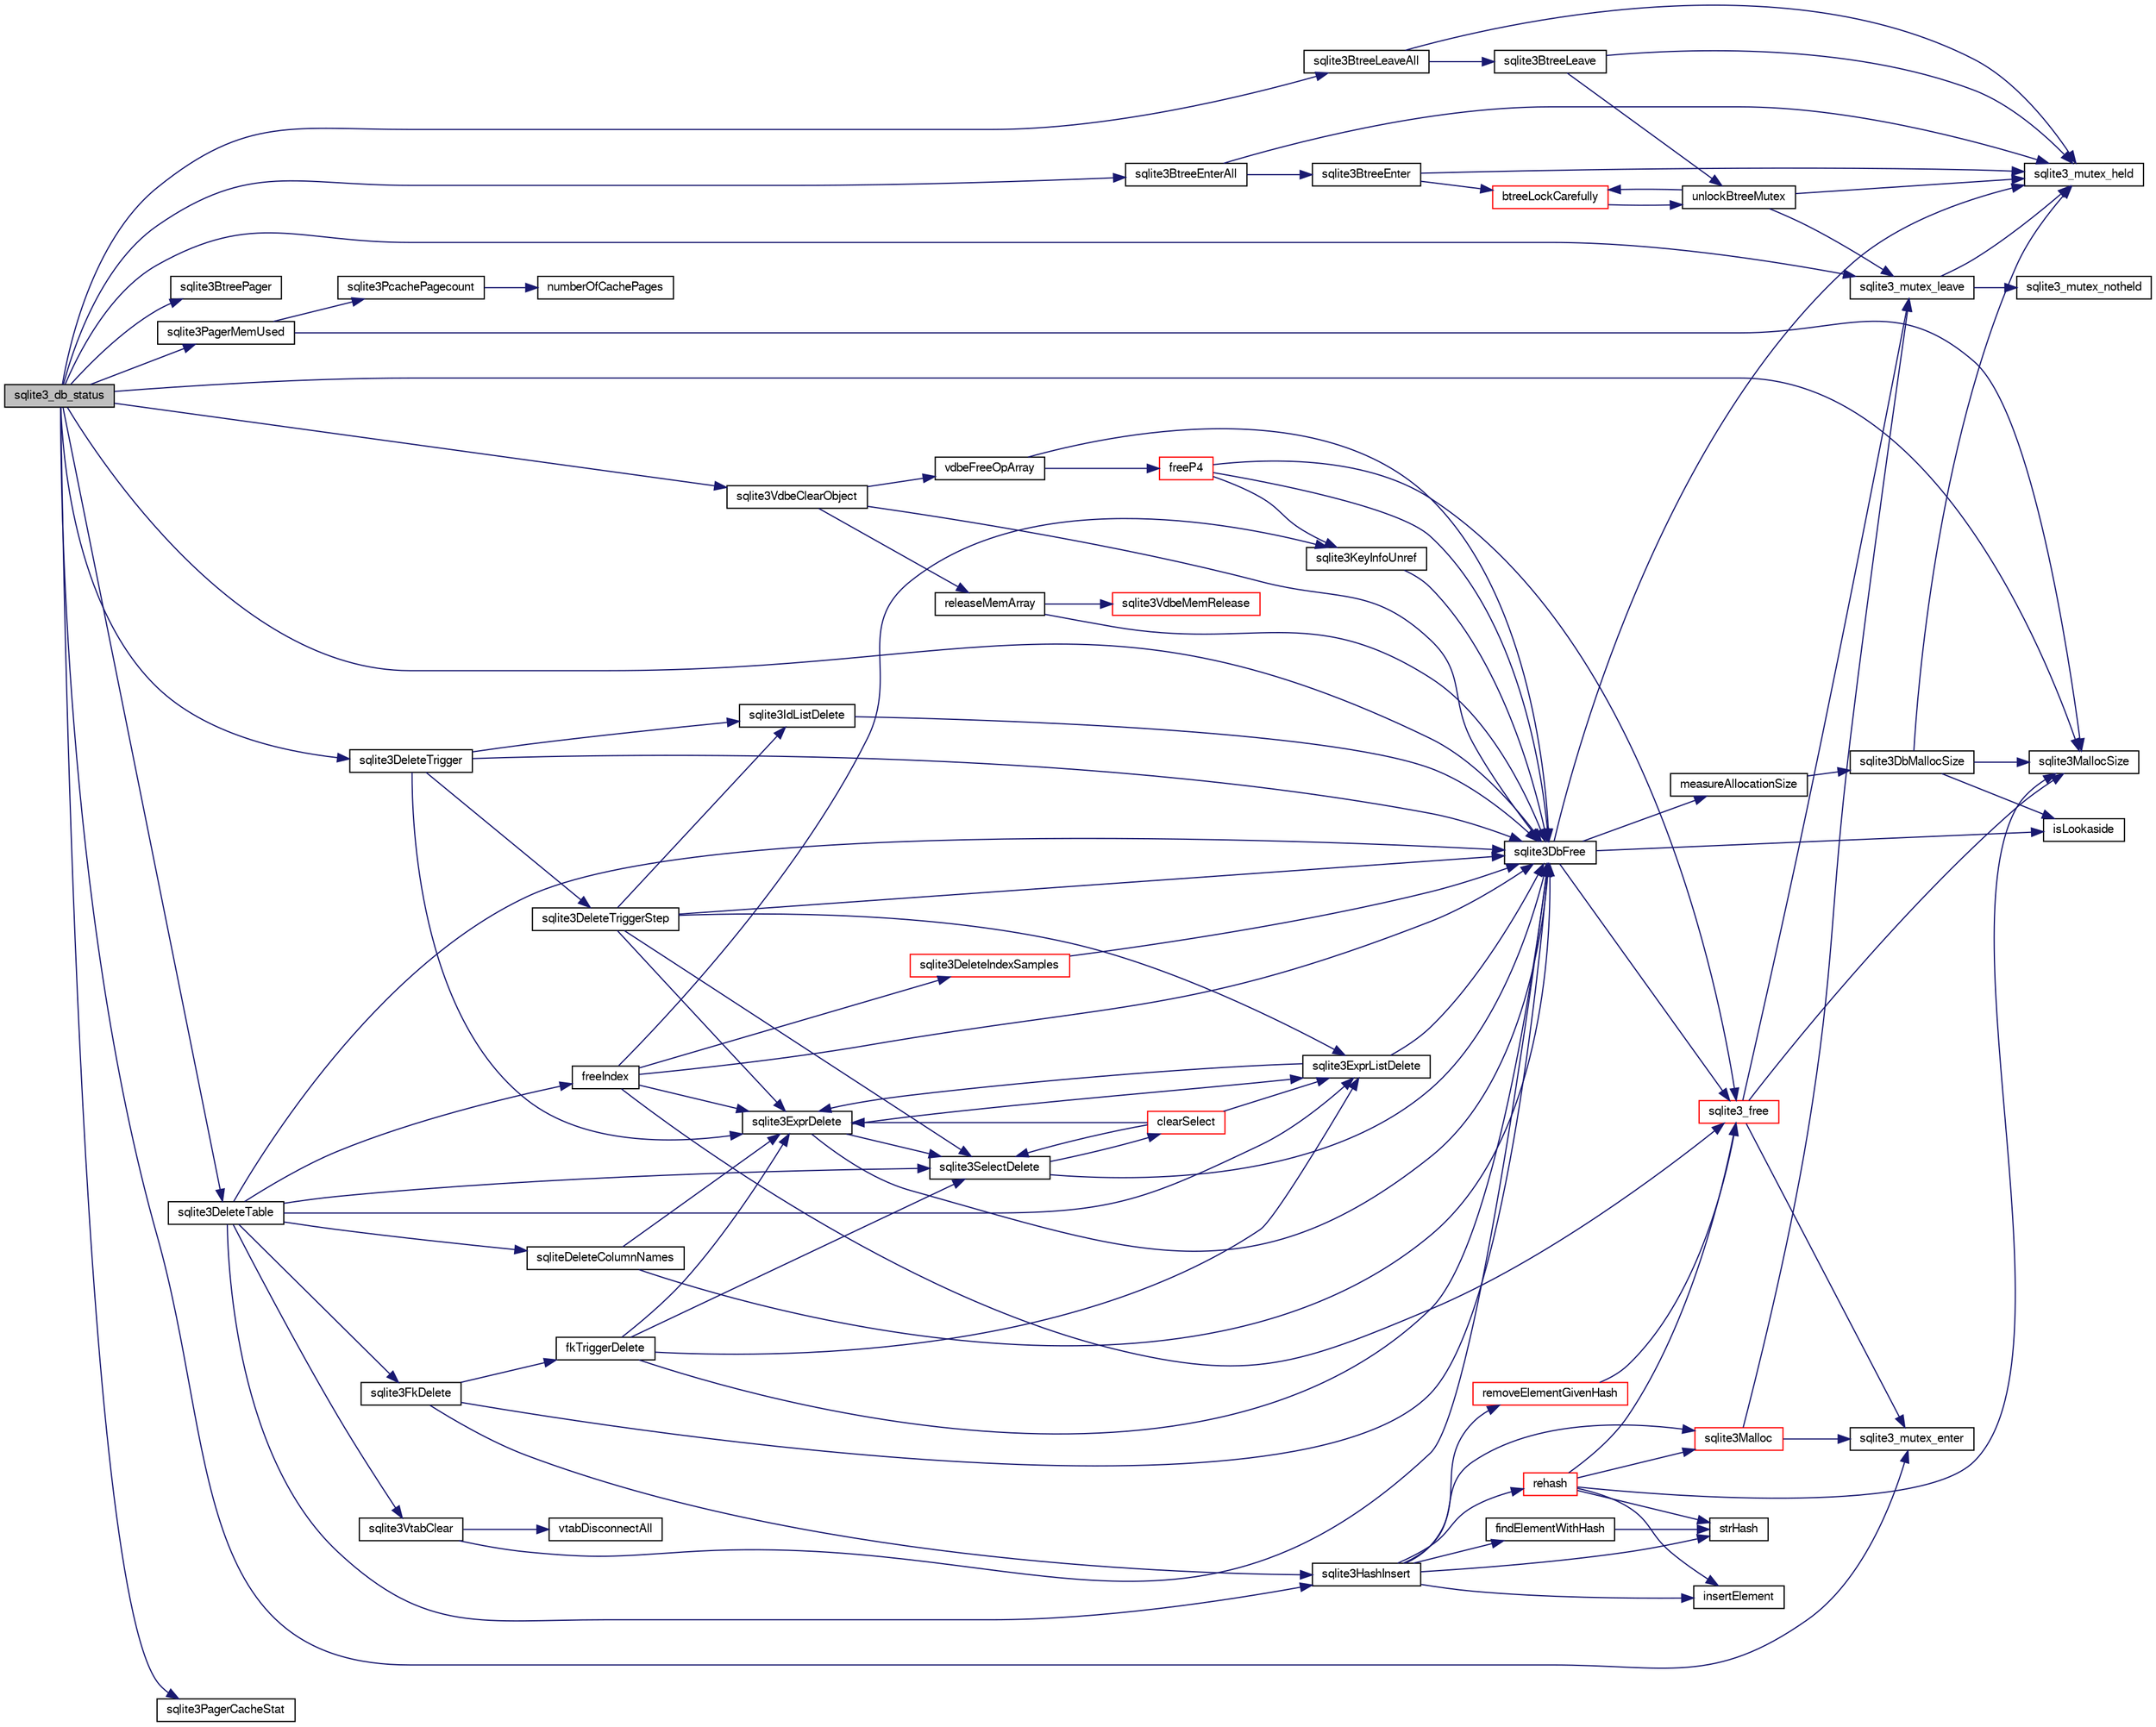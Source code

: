 digraph "sqlite3_db_status"
{
  edge [fontname="FreeSans",fontsize="10",labelfontname="FreeSans",labelfontsize="10"];
  node [fontname="FreeSans",fontsize="10",shape=record];
  rankdir="LR";
  Node28300 [label="sqlite3_db_status",height=0.2,width=0.4,color="black", fillcolor="grey75", style="filled", fontcolor="black"];
  Node28300 -> Node28301 [color="midnightblue",fontsize="10",style="solid",fontname="FreeSans"];
  Node28301 [label="sqlite3_mutex_enter",height=0.2,width=0.4,color="black", fillcolor="white", style="filled",URL="$sqlite3_8c.html#a1c12cde690bd89f104de5cbad12a6bf5"];
  Node28300 -> Node28302 [color="midnightblue",fontsize="10",style="solid",fontname="FreeSans"];
  Node28302 [label="sqlite3BtreeEnterAll",height=0.2,width=0.4,color="black", fillcolor="white", style="filled",URL="$sqlite3_8c.html#a7e8c5e623a61d322d3622c3e6202d735"];
  Node28302 -> Node28303 [color="midnightblue",fontsize="10",style="solid",fontname="FreeSans"];
  Node28303 [label="sqlite3_mutex_held",height=0.2,width=0.4,color="black", fillcolor="white", style="filled",URL="$sqlite3_8c.html#acf77da68932b6bc163c5e68547ecc3e7"];
  Node28302 -> Node28304 [color="midnightblue",fontsize="10",style="solid",fontname="FreeSans"];
  Node28304 [label="sqlite3BtreeEnter",height=0.2,width=0.4,color="black", fillcolor="white", style="filled",URL="$sqlite3_8c.html#afa05d700ca373993fe6b0525b867feff"];
  Node28304 -> Node28303 [color="midnightblue",fontsize="10",style="solid",fontname="FreeSans"];
  Node28304 -> Node28305 [color="midnightblue",fontsize="10",style="solid",fontname="FreeSans"];
  Node28305 [label="btreeLockCarefully",height=0.2,width=0.4,color="red", fillcolor="white", style="filled",URL="$sqlite3_8c.html#a796746b1c1e4d6926960636bd74c79d7"];
  Node28305 -> Node28307 [color="midnightblue",fontsize="10",style="solid",fontname="FreeSans"];
  Node28307 [label="unlockBtreeMutex",height=0.2,width=0.4,color="black", fillcolor="white", style="filled",URL="$sqlite3_8c.html#a29bc7d1c753dfa2af9fb296b7dc19a4a"];
  Node28307 -> Node28303 [color="midnightblue",fontsize="10",style="solid",fontname="FreeSans"];
  Node28307 -> Node28308 [color="midnightblue",fontsize="10",style="solid",fontname="FreeSans"];
  Node28308 [label="sqlite3_mutex_leave",height=0.2,width=0.4,color="black", fillcolor="white", style="filled",URL="$sqlite3_8c.html#a5838d235601dbd3c1fa993555c6bcc93"];
  Node28308 -> Node28303 [color="midnightblue",fontsize="10",style="solid",fontname="FreeSans"];
  Node28308 -> Node28309 [color="midnightblue",fontsize="10",style="solid",fontname="FreeSans"];
  Node28309 [label="sqlite3_mutex_notheld",height=0.2,width=0.4,color="black", fillcolor="white", style="filled",URL="$sqlite3_8c.html#a83967c837c1c000d3b5adcfaa688f5dc"];
  Node28307 -> Node28305 [color="midnightblue",fontsize="10",style="solid",fontname="FreeSans"];
  Node28300 -> Node28311 [color="midnightblue",fontsize="10",style="solid",fontname="FreeSans"];
  Node28311 [label="sqlite3BtreePager",height=0.2,width=0.4,color="black", fillcolor="white", style="filled",URL="$sqlite3_8c.html#aa0b1925984c0d8606d760b8fa27a4d7c"];
  Node28300 -> Node28312 [color="midnightblue",fontsize="10",style="solid",fontname="FreeSans"];
  Node28312 [label="sqlite3PagerMemUsed",height=0.2,width=0.4,color="black", fillcolor="white", style="filled",URL="$sqlite3_8c.html#a71290706ab2472c874eac348b0771f8e"];
  Node28312 -> Node28313 [color="midnightblue",fontsize="10",style="solid",fontname="FreeSans"];
  Node28313 [label="sqlite3PcachePagecount",height=0.2,width=0.4,color="black", fillcolor="white", style="filled",URL="$sqlite3_8c.html#a5d5e74b7acdd0ab46b5caaea93b9b8d4"];
  Node28313 -> Node28314 [color="midnightblue",fontsize="10",style="solid",fontname="FreeSans"];
  Node28314 [label="numberOfCachePages",height=0.2,width=0.4,color="black", fillcolor="white", style="filled",URL="$sqlite3_8c.html#a0b88ce0be99c4ea2b2098317162fb590"];
  Node28312 -> Node28315 [color="midnightblue",fontsize="10",style="solid",fontname="FreeSans"];
  Node28315 [label="sqlite3MallocSize",height=0.2,width=0.4,color="black", fillcolor="white", style="filled",URL="$sqlite3_8c.html#acf5d2a5f35270bafb050bd2def576955"];
  Node28300 -> Node28316 [color="midnightblue",fontsize="10",style="solid",fontname="FreeSans"];
  Node28316 [label="sqlite3BtreeLeaveAll",height=0.2,width=0.4,color="black", fillcolor="white", style="filled",URL="$sqlite3_8c.html#a282e5f429eee8e0aebc7d18068ebccd2"];
  Node28316 -> Node28303 [color="midnightblue",fontsize="10",style="solid",fontname="FreeSans"];
  Node28316 -> Node28317 [color="midnightblue",fontsize="10",style="solid",fontname="FreeSans"];
  Node28317 [label="sqlite3BtreeLeave",height=0.2,width=0.4,color="black", fillcolor="white", style="filled",URL="$sqlite3_8c.html#a460e4f89d1aeef4b4d334cfe8165da89"];
  Node28317 -> Node28307 [color="midnightblue",fontsize="10",style="solid",fontname="FreeSans"];
  Node28317 -> Node28303 [color="midnightblue",fontsize="10",style="solid",fontname="FreeSans"];
  Node28300 -> Node28315 [color="midnightblue",fontsize="10",style="solid",fontname="FreeSans"];
  Node28300 -> Node28318 [color="midnightblue",fontsize="10",style="solid",fontname="FreeSans"];
  Node28318 [label="sqlite3DeleteTrigger",height=0.2,width=0.4,color="black", fillcolor="white", style="filled",URL="$sqlite3_8c.html#a4be7bebe98d17357fb3fa8cdb3b795f3"];
  Node28318 -> Node28319 [color="midnightblue",fontsize="10",style="solid",fontname="FreeSans"];
  Node28319 [label="sqlite3DeleteTriggerStep",height=0.2,width=0.4,color="black", fillcolor="white", style="filled",URL="$sqlite3_8c.html#a53f07c621cb9933a2287e26026abce8a"];
  Node28319 -> Node28320 [color="midnightblue",fontsize="10",style="solid",fontname="FreeSans"];
  Node28320 [label="sqlite3ExprDelete",height=0.2,width=0.4,color="black", fillcolor="white", style="filled",URL="$sqlite3_8c.html#ae4e21ab5918e0428fbaa9e615dceb309"];
  Node28320 -> Node28321 [color="midnightblue",fontsize="10",style="solid",fontname="FreeSans"];
  Node28321 [label="sqlite3DbFree",height=0.2,width=0.4,color="black", fillcolor="white", style="filled",URL="$sqlite3_8c.html#ac70ab821a6607b4a1b909582dc37a069"];
  Node28321 -> Node28303 [color="midnightblue",fontsize="10",style="solid",fontname="FreeSans"];
  Node28321 -> Node28322 [color="midnightblue",fontsize="10",style="solid",fontname="FreeSans"];
  Node28322 [label="measureAllocationSize",height=0.2,width=0.4,color="black", fillcolor="white", style="filled",URL="$sqlite3_8c.html#a45731e644a22fdb756e2b6337224217a"];
  Node28322 -> Node28323 [color="midnightblue",fontsize="10",style="solid",fontname="FreeSans"];
  Node28323 [label="sqlite3DbMallocSize",height=0.2,width=0.4,color="black", fillcolor="white", style="filled",URL="$sqlite3_8c.html#aa397e5a8a03495203a0767abf0a71f86"];
  Node28323 -> Node28315 [color="midnightblue",fontsize="10",style="solid",fontname="FreeSans"];
  Node28323 -> Node28303 [color="midnightblue",fontsize="10",style="solid",fontname="FreeSans"];
  Node28323 -> Node28324 [color="midnightblue",fontsize="10",style="solid",fontname="FreeSans"];
  Node28324 [label="isLookaside",height=0.2,width=0.4,color="black", fillcolor="white", style="filled",URL="$sqlite3_8c.html#a770fa05ff9717b75e16f4d968a77b897"];
  Node28321 -> Node28324 [color="midnightblue",fontsize="10",style="solid",fontname="FreeSans"];
  Node28321 -> Node28325 [color="midnightblue",fontsize="10",style="solid",fontname="FreeSans"];
  Node28325 [label="sqlite3_free",height=0.2,width=0.4,color="red", fillcolor="white", style="filled",URL="$sqlite3_8c.html#a6552349e36a8a691af5487999ab09519"];
  Node28325 -> Node28301 [color="midnightblue",fontsize="10",style="solid",fontname="FreeSans"];
  Node28325 -> Node28315 [color="midnightblue",fontsize="10",style="solid",fontname="FreeSans"];
  Node28325 -> Node28308 [color="midnightblue",fontsize="10",style="solid",fontname="FreeSans"];
  Node28320 -> Node28327 [color="midnightblue",fontsize="10",style="solid",fontname="FreeSans"];
  Node28327 [label="sqlite3SelectDelete",height=0.2,width=0.4,color="black", fillcolor="white", style="filled",URL="$sqlite3_8c.html#a0f56959f0acac85496744f0d068854a0"];
  Node28327 -> Node28328 [color="midnightblue",fontsize="10",style="solid",fontname="FreeSans"];
  Node28328 [label="clearSelect",height=0.2,width=0.4,color="red", fillcolor="white", style="filled",URL="$sqlite3_8c.html#ac083bac4f2f02c26aa02fc24ca8c2dd9"];
  Node28328 -> Node28329 [color="midnightblue",fontsize="10",style="solid",fontname="FreeSans"];
  Node28329 [label="sqlite3ExprListDelete",height=0.2,width=0.4,color="black", fillcolor="white", style="filled",URL="$sqlite3_8c.html#ae9cd46eac81e86a04ed8c09b99fc3c10"];
  Node28329 -> Node28320 [color="midnightblue",fontsize="10",style="solid",fontname="FreeSans"];
  Node28329 -> Node28321 [color="midnightblue",fontsize="10",style="solid",fontname="FreeSans"];
  Node28328 -> Node28320 [color="midnightblue",fontsize="10",style="solid",fontname="FreeSans"];
  Node28328 -> Node28327 [color="midnightblue",fontsize="10",style="solid",fontname="FreeSans"];
  Node28327 -> Node28321 [color="midnightblue",fontsize="10",style="solid",fontname="FreeSans"];
  Node28320 -> Node28329 [color="midnightblue",fontsize="10",style="solid",fontname="FreeSans"];
  Node28319 -> Node28329 [color="midnightblue",fontsize="10",style="solid",fontname="FreeSans"];
  Node28319 -> Node28327 [color="midnightblue",fontsize="10",style="solid",fontname="FreeSans"];
  Node28319 -> Node28638 [color="midnightblue",fontsize="10",style="solid",fontname="FreeSans"];
  Node28638 [label="sqlite3IdListDelete",height=0.2,width=0.4,color="black", fillcolor="white", style="filled",URL="$sqlite3_8c.html#a38bea53ea789e86289ca600ff6010f73"];
  Node28638 -> Node28321 [color="midnightblue",fontsize="10",style="solid",fontname="FreeSans"];
  Node28319 -> Node28321 [color="midnightblue",fontsize="10",style="solid",fontname="FreeSans"];
  Node28318 -> Node28321 [color="midnightblue",fontsize="10",style="solid",fontname="FreeSans"];
  Node28318 -> Node28320 [color="midnightblue",fontsize="10",style="solid",fontname="FreeSans"];
  Node28318 -> Node28638 [color="midnightblue",fontsize="10",style="solid",fontname="FreeSans"];
  Node28300 -> Node28331 [color="midnightblue",fontsize="10",style="solid",fontname="FreeSans"];
  Node28331 [label="sqlite3DeleteTable",height=0.2,width=0.4,color="black", fillcolor="white", style="filled",URL="$sqlite3_8c.html#a7fd3d507375a381a3807f92735318973"];
  Node28331 -> Node28332 [color="midnightblue",fontsize="10",style="solid",fontname="FreeSans"];
  Node28332 [label="sqlite3HashInsert",height=0.2,width=0.4,color="black", fillcolor="white", style="filled",URL="$sqlite3_8c.html#aebbc6c13b3c139d5f3463938f441da3d"];
  Node28332 -> Node28333 [color="midnightblue",fontsize="10",style="solid",fontname="FreeSans"];
  Node28333 [label="findElementWithHash",height=0.2,width=0.4,color="black", fillcolor="white", style="filled",URL="$sqlite3_8c.html#a75c0f574fa5d51702434c6e980d57d7f"];
  Node28333 -> Node28334 [color="midnightblue",fontsize="10",style="solid",fontname="FreeSans"];
  Node28334 [label="strHash",height=0.2,width=0.4,color="black", fillcolor="white", style="filled",URL="$sqlite3_8c.html#ad7193605dadc27cf291d54e15bdd011d"];
  Node28332 -> Node28335 [color="midnightblue",fontsize="10",style="solid",fontname="FreeSans"];
  Node28335 [label="removeElementGivenHash",height=0.2,width=0.4,color="red", fillcolor="white", style="filled",URL="$sqlite3_8c.html#a97ff4ac3846af0f8caf5426adfa2808a"];
  Node28335 -> Node28325 [color="midnightblue",fontsize="10",style="solid",fontname="FreeSans"];
  Node28332 -> Node28337 [color="midnightblue",fontsize="10",style="solid",fontname="FreeSans"];
  Node28337 [label="sqlite3Malloc",height=0.2,width=0.4,color="red", fillcolor="white", style="filled",URL="$sqlite3_8c.html#a361a2eaa846b1885f123abe46f5d8b2b"];
  Node28337 -> Node28301 [color="midnightblue",fontsize="10",style="solid",fontname="FreeSans"];
  Node28337 -> Node28308 [color="midnightblue",fontsize="10",style="solid",fontname="FreeSans"];
  Node28332 -> Node28342 [color="midnightblue",fontsize="10",style="solid",fontname="FreeSans"];
  Node28342 [label="rehash",height=0.2,width=0.4,color="red", fillcolor="white", style="filled",URL="$sqlite3_8c.html#a4851529638f6c7af16239ee6e2dcc628"];
  Node28342 -> Node28337 [color="midnightblue",fontsize="10",style="solid",fontname="FreeSans"];
  Node28342 -> Node28325 [color="midnightblue",fontsize="10",style="solid",fontname="FreeSans"];
  Node28342 -> Node28315 [color="midnightblue",fontsize="10",style="solid",fontname="FreeSans"];
  Node28342 -> Node28334 [color="midnightblue",fontsize="10",style="solid",fontname="FreeSans"];
  Node28342 -> Node28609 [color="midnightblue",fontsize="10",style="solid",fontname="FreeSans"];
  Node28609 [label="insertElement",height=0.2,width=0.4,color="black", fillcolor="white", style="filled",URL="$sqlite3_8c.html#a011f717fc5c46f03d78bf81b6714e0ee"];
  Node28332 -> Node28334 [color="midnightblue",fontsize="10",style="solid",fontname="FreeSans"];
  Node28332 -> Node28609 [color="midnightblue",fontsize="10",style="solid",fontname="FreeSans"];
  Node28331 -> Node28610 [color="midnightblue",fontsize="10",style="solid",fontname="FreeSans"];
  Node28610 [label="freeIndex",height=0.2,width=0.4,color="black", fillcolor="white", style="filled",URL="$sqlite3_8c.html#a00907c99c18d5bcb9d0b38c077146c31"];
  Node28610 -> Node28611 [color="midnightblue",fontsize="10",style="solid",fontname="FreeSans"];
  Node28611 [label="sqlite3DeleteIndexSamples",height=0.2,width=0.4,color="red", fillcolor="white", style="filled",URL="$sqlite3_8c.html#aaeda0302fbf61397ec009f65bed047ef"];
  Node28611 -> Node28321 [color="midnightblue",fontsize="10",style="solid",fontname="FreeSans"];
  Node28610 -> Node28646 [color="midnightblue",fontsize="10",style="solid",fontname="FreeSans"];
  Node28646 [label="sqlite3KeyInfoUnref",height=0.2,width=0.4,color="black", fillcolor="white", style="filled",URL="$sqlite3_8c.html#ac94cc1874ab0865db1dbbefd3886ba4a"];
  Node28646 -> Node28321 [color="midnightblue",fontsize="10",style="solid",fontname="FreeSans"];
  Node28610 -> Node28320 [color="midnightblue",fontsize="10",style="solid",fontname="FreeSans"];
  Node28610 -> Node28321 [color="midnightblue",fontsize="10",style="solid",fontname="FreeSans"];
  Node28610 -> Node28325 [color="midnightblue",fontsize="10",style="solid",fontname="FreeSans"];
  Node28331 -> Node29252 [color="midnightblue",fontsize="10",style="solid",fontname="FreeSans"];
  Node29252 [label="sqlite3FkDelete",height=0.2,width=0.4,color="black", fillcolor="white", style="filled",URL="$sqlite3_8c.html#a59a33da6c4e11d3f99b15eafdc01f013"];
  Node29252 -> Node28332 [color="midnightblue",fontsize="10",style="solid",fontname="FreeSans"];
  Node29252 -> Node29253 [color="midnightblue",fontsize="10",style="solid",fontname="FreeSans"];
  Node29253 [label="fkTriggerDelete",height=0.2,width=0.4,color="black", fillcolor="white", style="filled",URL="$sqlite3_8c.html#a45e39c07b1ac453fc3ee0d8779da2cc1"];
  Node29253 -> Node28320 [color="midnightblue",fontsize="10",style="solid",fontname="FreeSans"];
  Node29253 -> Node28329 [color="midnightblue",fontsize="10",style="solid",fontname="FreeSans"];
  Node29253 -> Node28327 [color="midnightblue",fontsize="10",style="solid",fontname="FreeSans"];
  Node29253 -> Node28321 [color="midnightblue",fontsize="10",style="solid",fontname="FreeSans"];
  Node29252 -> Node28321 [color="midnightblue",fontsize="10",style="solid",fontname="FreeSans"];
  Node28331 -> Node29254 [color="midnightblue",fontsize="10",style="solid",fontname="FreeSans"];
  Node29254 [label="sqliteDeleteColumnNames",height=0.2,width=0.4,color="black", fillcolor="white", style="filled",URL="$sqlite3_8c.html#a30fd46bd85a745b908f382e5dd74c38a"];
  Node29254 -> Node28321 [color="midnightblue",fontsize="10",style="solid",fontname="FreeSans"];
  Node29254 -> Node28320 [color="midnightblue",fontsize="10",style="solid",fontname="FreeSans"];
  Node28331 -> Node28321 [color="midnightblue",fontsize="10",style="solid",fontname="FreeSans"];
  Node28331 -> Node28327 [color="midnightblue",fontsize="10",style="solid",fontname="FreeSans"];
  Node28331 -> Node28329 [color="midnightblue",fontsize="10",style="solid",fontname="FreeSans"];
  Node28331 -> Node29255 [color="midnightblue",fontsize="10",style="solid",fontname="FreeSans"];
  Node29255 [label="sqlite3VtabClear",height=0.2,width=0.4,color="black", fillcolor="white", style="filled",URL="$sqlite3_8c.html#a0690ffd2d2e58bd4ed1ce4f1e35c1ef1"];
  Node29255 -> Node29235 [color="midnightblue",fontsize="10",style="solid",fontname="FreeSans"];
  Node29235 [label="vtabDisconnectAll",height=0.2,width=0.4,color="black", fillcolor="white", style="filled",URL="$sqlite3_8c.html#aa3d5506c2557b3e090d8409b5ee27d29"];
  Node29255 -> Node28321 [color="midnightblue",fontsize="10",style="solid",fontname="FreeSans"];
  Node28300 -> Node28642 [color="midnightblue",fontsize="10",style="solid",fontname="FreeSans"];
  Node28642 [label="sqlite3VdbeClearObject",height=0.2,width=0.4,color="black", fillcolor="white", style="filled",URL="$sqlite3_8c.html#aa36c8bd3814c4923416d35ef3454f979"];
  Node28642 -> Node28643 [color="midnightblue",fontsize="10",style="solid",fontname="FreeSans"];
  Node28643 [label="releaseMemArray",height=0.2,width=0.4,color="black", fillcolor="white", style="filled",URL="$sqlite3_8c.html#a321ef1ead88ab0c4c636971ae5cc9778"];
  Node28643 -> Node28321 [color="midnightblue",fontsize="10",style="solid",fontname="FreeSans"];
  Node28643 -> Node28431 [color="midnightblue",fontsize="10",style="solid",fontname="FreeSans"];
  Node28431 [label="sqlite3VdbeMemRelease",height=0.2,width=0.4,color="red", fillcolor="white", style="filled",URL="$sqlite3_8c.html#a90606361dbeba88159fd6ff03fcc10cc"];
  Node28642 -> Node28644 [color="midnightblue",fontsize="10",style="solid",fontname="FreeSans"];
  Node28644 [label="vdbeFreeOpArray",height=0.2,width=0.4,color="black", fillcolor="white", style="filled",URL="$sqlite3_8c.html#affa26b190a34b8772c3f4a4d06866c50"];
  Node28644 -> Node28645 [color="midnightblue",fontsize="10",style="solid",fontname="FreeSans"];
  Node28645 [label="freeP4",height=0.2,width=0.4,color="red", fillcolor="white", style="filled",URL="$sqlite3_8c.html#aa1ec8debef2a9be5fe36a3082fd3e0f9"];
  Node28645 -> Node28321 [color="midnightblue",fontsize="10",style="solid",fontname="FreeSans"];
  Node28645 -> Node28646 [color="midnightblue",fontsize="10",style="solid",fontname="FreeSans"];
  Node28645 -> Node28325 [color="midnightblue",fontsize="10",style="solid",fontname="FreeSans"];
  Node28644 -> Node28321 [color="midnightblue",fontsize="10",style="solid",fontname="FreeSans"];
  Node28642 -> Node28321 [color="midnightblue",fontsize="10",style="solid",fontname="FreeSans"];
  Node28300 -> Node28321 [color="midnightblue",fontsize="10",style="solid",fontname="FreeSans"];
  Node28300 -> Node29256 [color="midnightblue",fontsize="10",style="solid",fontname="FreeSans"];
  Node29256 [label="sqlite3PagerCacheStat",height=0.2,width=0.4,color="black", fillcolor="white", style="filled",URL="$sqlite3_8c.html#a49ec11f7caf81ea67a121846e877fc89"];
  Node28300 -> Node28308 [color="midnightblue",fontsize="10",style="solid",fontname="FreeSans"];
}
